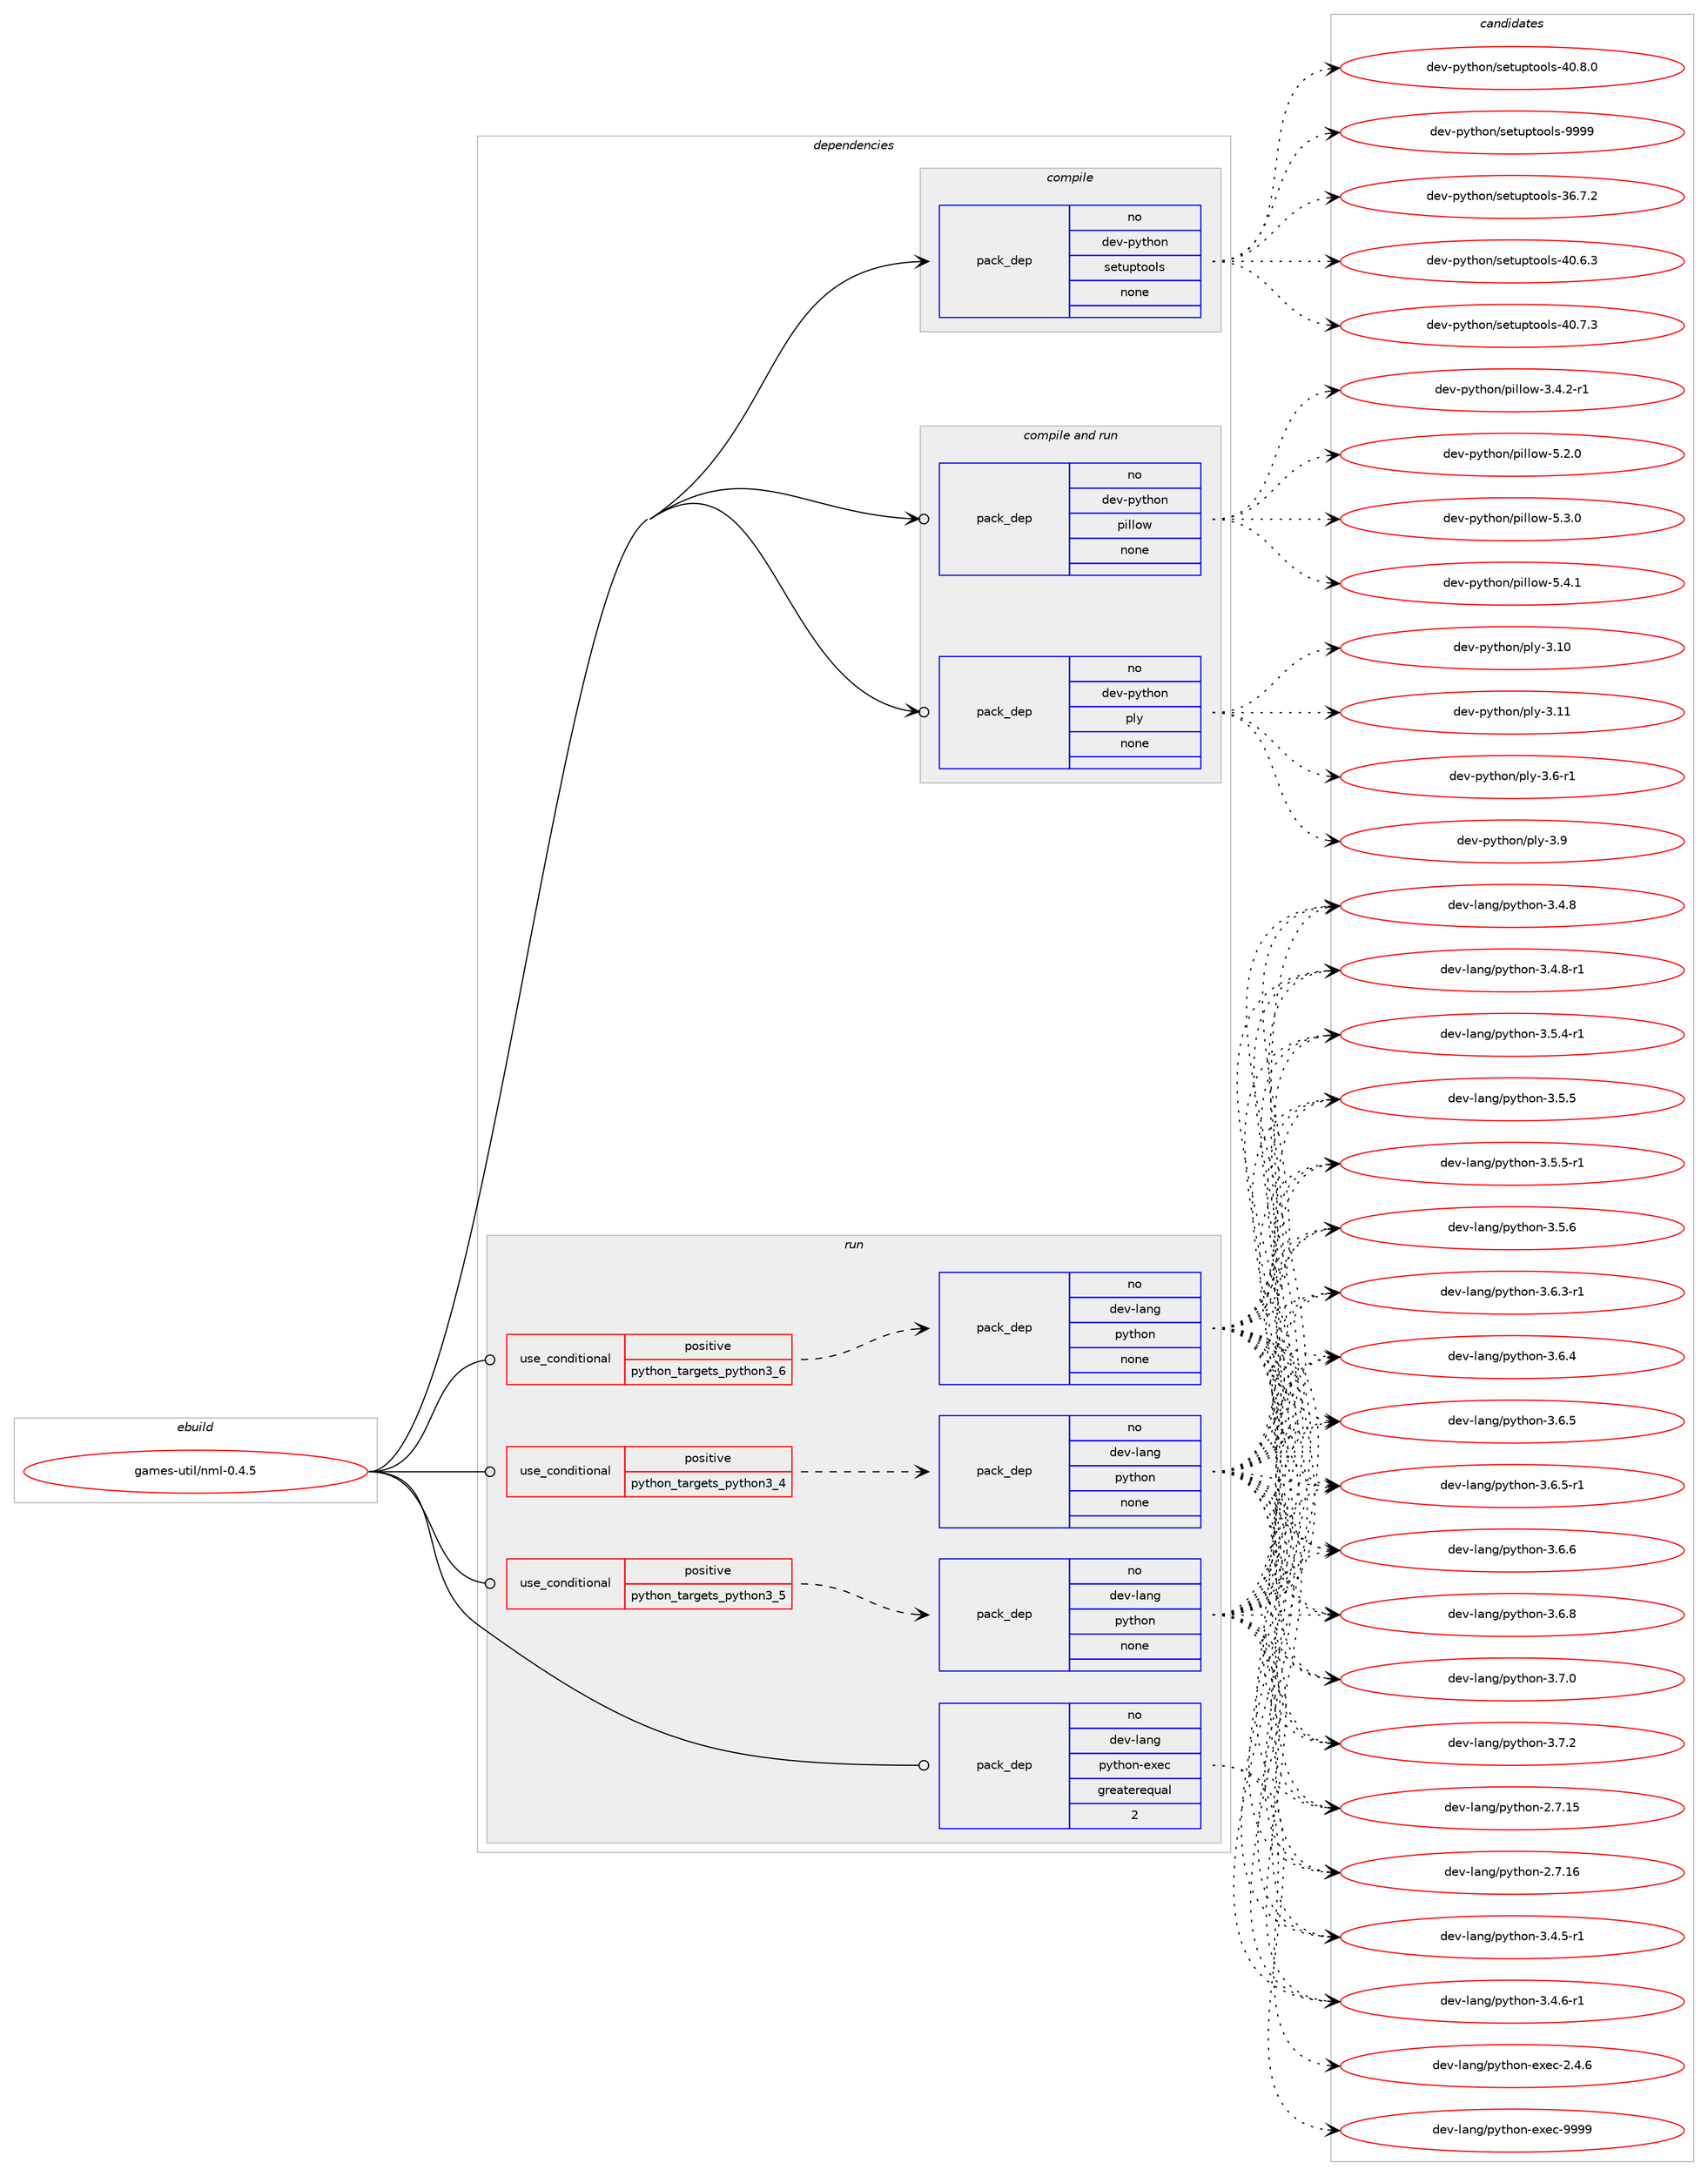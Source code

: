 digraph prolog {

# *************
# Graph options
# *************

newrank=true;
concentrate=true;
compound=true;
graph [rankdir=LR,fontname=Helvetica,fontsize=10,ranksep=1.5];#, ranksep=2.5, nodesep=0.2];
edge  [arrowhead=vee];
node  [fontname=Helvetica,fontsize=10];

# **********
# The ebuild
# **********

subgraph cluster_leftcol {
color=gray;
rank=same;
label=<<i>ebuild</i>>;
id [label="games-util/nml-0.4.5", color=red, width=4, href="../games-util/nml-0.4.5.svg"];
}

# ****************
# The dependencies
# ****************

subgraph cluster_midcol {
color=gray;
label=<<i>dependencies</i>>;
subgraph cluster_compile {
fillcolor="#eeeeee";
style=filled;
label=<<i>compile</i>>;
subgraph pack1110763 {
dependency1562169 [label=<<TABLE BORDER="0" CELLBORDER="1" CELLSPACING="0" CELLPADDING="4" WIDTH="220"><TR><TD ROWSPAN="6" CELLPADDING="30">pack_dep</TD></TR><TR><TD WIDTH="110">no</TD></TR><TR><TD>dev-python</TD></TR><TR><TD>setuptools</TD></TR><TR><TD>none</TD></TR><TR><TD></TD></TR></TABLE>>, shape=none, color=blue];
}
id:e -> dependency1562169:w [weight=20,style="solid",arrowhead="vee"];
}
subgraph cluster_compileandrun {
fillcolor="#eeeeee";
style=filled;
label=<<i>compile and run</i>>;
subgraph pack1110764 {
dependency1562170 [label=<<TABLE BORDER="0" CELLBORDER="1" CELLSPACING="0" CELLPADDING="4" WIDTH="220"><TR><TD ROWSPAN="6" CELLPADDING="30">pack_dep</TD></TR><TR><TD WIDTH="110">no</TD></TR><TR><TD>dev-python</TD></TR><TR><TD>pillow</TD></TR><TR><TD>none</TD></TR><TR><TD></TD></TR></TABLE>>, shape=none, color=blue];
}
id:e -> dependency1562170:w [weight=20,style="solid",arrowhead="odotvee"];
subgraph pack1110765 {
dependency1562171 [label=<<TABLE BORDER="0" CELLBORDER="1" CELLSPACING="0" CELLPADDING="4" WIDTH="220"><TR><TD ROWSPAN="6" CELLPADDING="30">pack_dep</TD></TR><TR><TD WIDTH="110">no</TD></TR><TR><TD>dev-python</TD></TR><TR><TD>ply</TD></TR><TR><TD>none</TD></TR><TR><TD></TD></TR></TABLE>>, shape=none, color=blue];
}
id:e -> dependency1562171:w [weight=20,style="solid",arrowhead="odotvee"];
}
subgraph cluster_run {
fillcolor="#eeeeee";
style=filled;
label=<<i>run</i>>;
subgraph cond427299 {
dependency1562172 [label=<<TABLE BORDER="0" CELLBORDER="1" CELLSPACING="0" CELLPADDING="4"><TR><TD ROWSPAN="3" CELLPADDING="10">use_conditional</TD></TR><TR><TD>positive</TD></TR><TR><TD>python_targets_python3_4</TD></TR></TABLE>>, shape=none, color=red];
subgraph pack1110766 {
dependency1562173 [label=<<TABLE BORDER="0" CELLBORDER="1" CELLSPACING="0" CELLPADDING="4" WIDTH="220"><TR><TD ROWSPAN="6" CELLPADDING="30">pack_dep</TD></TR><TR><TD WIDTH="110">no</TD></TR><TR><TD>dev-lang</TD></TR><TR><TD>python</TD></TR><TR><TD>none</TD></TR><TR><TD></TD></TR></TABLE>>, shape=none, color=blue];
}
dependency1562172:e -> dependency1562173:w [weight=20,style="dashed",arrowhead="vee"];
}
id:e -> dependency1562172:w [weight=20,style="solid",arrowhead="odot"];
subgraph cond427300 {
dependency1562174 [label=<<TABLE BORDER="0" CELLBORDER="1" CELLSPACING="0" CELLPADDING="4"><TR><TD ROWSPAN="3" CELLPADDING="10">use_conditional</TD></TR><TR><TD>positive</TD></TR><TR><TD>python_targets_python3_5</TD></TR></TABLE>>, shape=none, color=red];
subgraph pack1110767 {
dependency1562175 [label=<<TABLE BORDER="0" CELLBORDER="1" CELLSPACING="0" CELLPADDING="4" WIDTH="220"><TR><TD ROWSPAN="6" CELLPADDING="30">pack_dep</TD></TR><TR><TD WIDTH="110">no</TD></TR><TR><TD>dev-lang</TD></TR><TR><TD>python</TD></TR><TR><TD>none</TD></TR><TR><TD></TD></TR></TABLE>>, shape=none, color=blue];
}
dependency1562174:e -> dependency1562175:w [weight=20,style="dashed",arrowhead="vee"];
}
id:e -> dependency1562174:w [weight=20,style="solid",arrowhead="odot"];
subgraph cond427301 {
dependency1562176 [label=<<TABLE BORDER="0" CELLBORDER="1" CELLSPACING="0" CELLPADDING="4"><TR><TD ROWSPAN="3" CELLPADDING="10">use_conditional</TD></TR><TR><TD>positive</TD></TR><TR><TD>python_targets_python3_6</TD></TR></TABLE>>, shape=none, color=red];
subgraph pack1110768 {
dependency1562177 [label=<<TABLE BORDER="0" CELLBORDER="1" CELLSPACING="0" CELLPADDING="4" WIDTH="220"><TR><TD ROWSPAN="6" CELLPADDING="30">pack_dep</TD></TR><TR><TD WIDTH="110">no</TD></TR><TR><TD>dev-lang</TD></TR><TR><TD>python</TD></TR><TR><TD>none</TD></TR><TR><TD></TD></TR></TABLE>>, shape=none, color=blue];
}
dependency1562176:e -> dependency1562177:w [weight=20,style="dashed",arrowhead="vee"];
}
id:e -> dependency1562176:w [weight=20,style="solid",arrowhead="odot"];
subgraph pack1110769 {
dependency1562178 [label=<<TABLE BORDER="0" CELLBORDER="1" CELLSPACING="0" CELLPADDING="4" WIDTH="220"><TR><TD ROWSPAN="6" CELLPADDING="30">pack_dep</TD></TR><TR><TD WIDTH="110">no</TD></TR><TR><TD>dev-lang</TD></TR><TR><TD>python-exec</TD></TR><TR><TD>greaterequal</TD></TR><TR><TD>2</TD></TR></TABLE>>, shape=none, color=blue];
}
id:e -> dependency1562178:w [weight=20,style="solid",arrowhead="odot"];
}
}

# **************
# The candidates
# **************

subgraph cluster_choices {
rank=same;
color=gray;
label=<<i>candidates</i>>;

subgraph choice1110763 {
color=black;
nodesep=1;
choice100101118451121211161041111104711510111611711211611111110811545515446554650 [label="dev-python/setuptools-36.7.2", color=red, width=4,href="../dev-python/setuptools-36.7.2.svg"];
choice100101118451121211161041111104711510111611711211611111110811545524846544651 [label="dev-python/setuptools-40.6.3", color=red, width=4,href="../dev-python/setuptools-40.6.3.svg"];
choice100101118451121211161041111104711510111611711211611111110811545524846554651 [label="dev-python/setuptools-40.7.3", color=red, width=4,href="../dev-python/setuptools-40.7.3.svg"];
choice100101118451121211161041111104711510111611711211611111110811545524846564648 [label="dev-python/setuptools-40.8.0", color=red, width=4,href="../dev-python/setuptools-40.8.0.svg"];
choice10010111845112121116104111110471151011161171121161111111081154557575757 [label="dev-python/setuptools-9999", color=red, width=4,href="../dev-python/setuptools-9999.svg"];
dependency1562169:e -> choice100101118451121211161041111104711510111611711211611111110811545515446554650:w [style=dotted,weight="100"];
dependency1562169:e -> choice100101118451121211161041111104711510111611711211611111110811545524846544651:w [style=dotted,weight="100"];
dependency1562169:e -> choice100101118451121211161041111104711510111611711211611111110811545524846554651:w [style=dotted,weight="100"];
dependency1562169:e -> choice100101118451121211161041111104711510111611711211611111110811545524846564648:w [style=dotted,weight="100"];
dependency1562169:e -> choice10010111845112121116104111110471151011161171121161111111081154557575757:w [style=dotted,weight="100"];
}
subgraph choice1110764 {
color=black;
nodesep=1;
choice10010111845112121116104111110471121051081081111194551465246504511449 [label="dev-python/pillow-3.4.2-r1", color=red, width=4,href="../dev-python/pillow-3.4.2-r1.svg"];
choice1001011184511212111610411111047112105108108111119455346504648 [label="dev-python/pillow-5.2.0", color=red, width=4,href="../dev-python/pillow-5.2.0.svg"];
choice1001011184511212111610411111047112105108108111119455346514648 [label="dev-python/pillow-5.3.0", color=red, width=4,href="../dev-python/pillow-5.3.0.svg"];
choice1001011184511212111610411111047112105108108111119455346524649 [label="dev-python/pillow-5.4.1", color=red, width=4,href="../dev-python/pillow-5.4.1.svg"];
dependency1562170:e -> choice10010111845112121116104111110471121051081081111194551465246504511449:w [style=dotted,weight="100"];
dependency1562170:e -> choice1001011184511212111610411111047112105108108111119455346504648:w [style=dotted,weight="100"];
dependency1562170:e -> choice1001011184511212111610411111047112105108108111119455346514648:w [style=dotted,weight="100"];
dependency1562170:e -> choice1001011184511212111610411111047112105108108111119455346524649:w [style=dotted,weight="100"];
}
subgraph choice1110765 {
color=black;
nodesep=1;
choice10010111845112121116104111110471121081214551464948 [label="dev-python/ply-3.10", color=red, width=4,href="../dev-python/ply-3.10.svg"];
choice10010111845112121116104111110471121081214551464949 [label="dev-python/ply-3.11", color=red, width=4,href="../dev-python/ply-3.11.svg"];
choice1001011184511212111610411111047112108121455146544511449 [label="dev-python/ply-3.6-r1", color=red, width=4,href="../dev-python/ply-3.6-r1.svg"];
choice100101118451121211161041111104711210812145514657 [label="dev-python/ply-3.9", color=red, width=4,href="../dev-python/ply-3.9.svg"];
dependency1562171:e -> choice10010111845112121116104111110471121081214551464948:w [style=dotted,weight="100"];
dependency1562171:e -> choice10010111845112121116104111110471121081214551464949:w [style=dotted,weight="100"];
dependency1562171:e -> choice1001011184511212111610411111047112108121455146544511449:w [style=dotted,weight="100"];
dependency1562171:e -> choice100101118451121211161041111104711210812145514657:w [style=dotted,weight="100"];
}
subgraph choice1110766 {
color=black;
nodesep=1;
choice10010111845108971101034711212111610411111045504655464953 [label="dev-lang/python-2.7.15", color=red, width=4,href="../dev-lang/python-2.7.15.svg"];
choice10010111845108971101034711212111610411111045504655464954 [label="dev-lang/python-2.7.16", color=red, width=4,href="../dev-lang/python-2.7.16.svg"];
choice1001011184510897110103471121211161041111104551465246534511449 [label="dev-lang/python-3.4.5-r1", color=red, width=4,href="../dev-lang/python-3.4.5-r1.svg"];
choice1001011184510897110103471121211161041111104551465246544511449 [label="dev-lang/python-3.4.6-r1", color=red, width=4,href="../dev-lang/python-3.4.6-r1.svg"];
choice100101118451089711010347112121116104111110455146524656 [label="dev-lang/python-3.4.8", color=red, width=4,href="../dev-lang/python-3.4.8.svg"];
choice1001011184510897110103471121211161041111104551465246564511449 [label="dev-lang/python-3.4.8-r1", color=red, width=4,href="../dev-lang/python-3.4.8-r1.svg"];
choice1001011184510897110103471121211161041111104551465346524511449 [label="dev-lang/python-3.5.4-r1", color=red, width=4,href="../dev-lang/python-3.5.4-r1.svg"];
choice100101118451089711010347112121116104111110455146534653 [label="dev-lang/python-3.5.5", color=red, width=4,href="../dev-lang/python-3.5.5.svg"];
choice1001011184510897110103471121211161041111104551465346534511449 [label="dev-lang/python-3.5.5-r1", color=red, width=4,href="../dev-lang/python-3.5.5-r1.svg"];
choice100101118451089711010347112121116104111110455146534654 [label="dev-lang/python-3.5.6", color=red, width=4,href="../dev-lang/python-3.5.6.svg"];
choice1001011184510897110103471121211161041111104551465446514511449 [label="dev-lang/python-3.6.3-r1", color=red, width=4,href="../dev-lang/python-3.6.3-r1.svg"];
choice100101118451089711010347112121116104111110455146544652 [label="dev-lang/python-3.6.4", color=red, width=4,href="../dev-lang/python-3.6.4.svg"];
choice100101118451089711010347112121116104111110455146544653 [label="dev-lang/python-3.6.5", color=red, width=4,href="../dev-lang/python-3.6.5.svg"];
choice1001011184510897110103471121211161041111104551465446534511449 [label="dev-lang/python-3.6.5-r1", color=red, width=4,href="../dev-lang/python-3.6.5-r1.svg"];
choice100101118451089711010347112121116104111110455146544654 [label="dev-lang/python-3.6.6", color=red, width=4,href="../dev-lang/python-3.6.6.svg"];
choice100101118451089711010347112121116104111110455146544656 [label="dev-lang/python-3.6.8", color=red, width=4,href="../dev-lang/python-3.6.8.svg"];
choice100101118451089711010347112121116104111110455146554648 [label="dev-lang/python-3.7.0", color=red, width=4,href="../dev-lang/python-3.7.0.svg"];
choice100101118451089711010347112121116104111110455146554650 [label="dev-lang/python-3.7.2", color=red, width=4,href="../dev-lang/python-3.7.2.svg"];
dependency1562173:e -> choice10010111845108971101034711212111610411111045504655464953:w [style=dotted,weight="100"];
dependency1562173:e -> choice10010111845108971101034711212111610411111045504655464954:w [style=dotted,weight="100"];
dependency1562173:e -> choice1001011184510897110103471121211161041111104551465246534511449:w [style=dotted,weight="100"];
dependency1562173:e -> choice1001011184510897110103471121211161041111104551465246544511449:w [style=dotted,weight="100"];
dependency1562173:e -> choice100101118451089711010347112121116104111110455146524656:w [style=dotted,weight="100"];
dependency1562173:e -> choice1001011184510897110103471121211161041111104551465246564511449:w [style=dotted,weight="100"];
dependency1562173:e -> choice1001011184510897110103471121211161041111104551465346524511449:w [style=dotted,weight="100"];
dependency1562173:e -> choice100101118451089711010347112121116104111110455146534653:w [style=dotted,weight="100"];
dependency1562173:e -> choice1001011184510897110103471121211161041111104551465346534511449:w [style=dotted,weight="100"];
dependency1562173:e -> choice100101118451089711010347112121116104111110455146534654:w [style=dotted,weight="100"];
dependency1562173:e -> choice1001011184510897110103471121211161041111104551465446514511449:w [style=dotted,weight="100"];
dependency1562173:e -> choice100101118451089711010347112121116104111110455146544652:w [style=dotted,weight="100"];
dependency1562173:e -> choice100101118451089711010347112121116104111110455146544653:w [style=dotted,weight="100"];
dependency1562173:e -> choice1001011184510897110103471121211161041111104551465446534511449:w [style=dotted,weight="100"];
dependency1562173:e -> choice100101118451089711010347112121116104111110455146544654:w [style=dotted,weight="100"];
dependency1562173:e -> choice100101118451089711010347112121116104111110455146544656:w [style=dotted,weight="100"];
dependency1562173:e -> choice100101118451089711010347112121116104111110455146554648:w [style=dotted,weight="100"];
dependency1562173:e -> choice100101118451089711010347112121116104111110455146554650:w [style=dotted,weight="100"];
}
subgraph choice1110767 {
color=black;
nodesep=1;
choice10010111845108971101034711212111610411111045504655464953 [label="dev-lang/python-2.7.15", color=red, width=4,href="../dev-lang/python-2.7.15.svg"];
choice10010111845108971101034711212111610411111045504655464954 [label="dev-lang/python-2.7.16", color=red, width=4,href="../dev-lang/python-2.7.16.svg"];
choice1001011184510897110103471121211161041111104551465246534511449 [label="dev-lang/python-3.4.5-r1", color=red, width=4,href="../dev-lang/python-3.4.5-r1.svg"];
choice1001011184510897110103471121211161041111104551465246544511449 [label="dev-lang/python-3.4.6-r1", color=red, width=4,href="../dev-lang/python-3.4.6-r1.svg"];
choice100101118451089711010347112121116104111110455146524656 [label="dev-lang/python-3.4.8", color=red, width=4,href="../dev-lang/python-3.4.8.svg"];
choice1001011184510897110103471121211161041111104551465246564511449 [label="dev-lang/python-3.4.8-r1", color=red, width=4,href="../dev-lang/python-3.4.8-r1.svg"];
choice1001011184510897110103471121211161041111104551465346524511449 [label="dev-lang/python-3.5.4-r1", color=red, width=4,href="../dev-lang/python-3.5.4-r1.svg"];
choice100101118451089711010347112121116104111110455146534653 [label="dev-lang/python-3.5.5", color=red, width=4,href="../dev-lang/python-3.5.5.svg"];
choice1001011184510897110103471121211161041111104551465346534511449 [label="dev-lang/python-3.5.5-r1", color=red, width=4,href="../dev-lang/python-3.5.5-r1.svg"];
choice100101118451089711010347112121116104111110455146534654 [label="dev-lang/python-3.5.6", color=red, width=4,href="../dev-lang/python-3.5.6.svg"];
choice1001011184510897110103471121211161041111104551465446514511449 [label="dev-lang/python-3.6.3-r1", color=red, width=4,href="../dev-lang/python-3.6.3-r1.svg"];
choice100101118451089711010347112121116104111110455146544652 [label="dev-lang/python-3.6.4", color=red, width=4,href="../dev-lang/python-3.6.4.svg"];
choice100101118451089711010347112121116104111110455146544653 [label="dev-lang/python-3.6.5", color=red, width=4,href="../dev-lang/python-3.6.5.svg"];
choice1001011184510897110103471121211161041111104551465446534511449 [label="dev-lang/python-3.6.5-r1", color=red, width=4,href="../dev-lang/python-3.6.5-r1.svg"];
choice100101118451089711010347112121116104111110455146544654 [label="dev-lang/python-3.6.6", color=red, width=4,href="../dev-lang/python-3.6.6.svg"];
choice100101118451089711010347112121116104111110455146544656 [label="dev-lang/python-3.6.8", color=red, width=4,href="../dev-lang/python-3.6.8.svg"];
choice100101118451089711010347112121116104111110455146554648 [label="dev-lang/python-3.7.0", color=red, width=4,href="../dev-lang/python-3.7.0.svg"];
choice100101118451089711010347112121116104111110455146554650 [label="dev-lang/python-3.7.2", color=red, width=4,href="../dev-lang/python-3.7.2.svg"];
dependency1562175:e -> choice10010111845108971101034711212111610411111045504655464953:w [style=dotted,weight="100"];
dependency1562175:e -> choice10010111845108971101034711212111610411111045504655464954:w [style=dotted,weight="100"];
dependency1562175:e -> choice1001011184510897110103471121211161041111104551465246534511449:w [style=dotted,weight="100"];
dependency1562175:e -> choice1001011184510897110103471121211161041111104551465246544511449:w [style=dotted,weight="100"];
dependency1562175:e -> choice100101118451089711010347112121116104111110455146524656:w [style=dotted,weight="100"];
dependency1562175:e -> choice1001011184510897110103471121211161041111104551465246564511449:w [style=dotted,weight="100"];
dependency1562175:e -> choice1001011184510897110103471121211161041111104551465346524511449:w [style=dotted,weight="100"];
dependency1562175:e -> choice100101118451089711010347112121116104111110455146534653:w [style=dotted,weight="100"];
dependency1562175:e -> choice1001011184510897110103471121211161041111104551465346534511449:w [style=dotted,weight="100"];
dependency1562175:e -> choice100101118451089711010347112121116104111110455146534654:w [style=dotted,weight="100"];
dependency1562175:e -> choice1001011184510897110103471121211161041111104551465446514511449:w [style=dotted,weight="100"];
dependency1562175:e -> choice100101118451089711010347112121116104111110455146544652:w [style=dotted,weight="100"];
dependency1562175:e -> choice100101118451089711010347112121116104111110455146544653:w [style=dotted,weight="100"];
dependency1562175:e -> choice1001011184510897110103471121211161041111104551465446534511449:w [style=dotted,weight="100"];
dependency1562175:e -> choice100101118451089711010347112121116104111110455146544654:w [style=dotted,weight="100"];
dependency1562175:e -> choice100101118451089711010347112121116104111110455146544656:w [style=dotted,weight="100"];
dependency1562175:e -> choice100101118451089711010347112121116104111110455146554648:w [style=dotted,weight="100"];
dependency1562175:e -> choice100101118451089711010347112121116104111110455146554650:w [style=dotted,weight="100"];
}
subgraph choice1110768 {
color=black;
nodesep=1;
choice10010111845108971101034711212111610411111045504655464953 [label="dev-lang/python-2.7.15", color=red, width=4,href="../dev-lang/python-2.7.15.svg"];
choice10010111845108971101034711212111610411111045504655464954 [label="dev-lang/python-2.7.16", color=red, width=4,href="../dev-lang/python-2.7.16.svg"];
choice1001011184510897110103471121211161041111104551465246534511449 [label="dev-lang/python-3.4.5-r1", color=red, width=4,href="../dev-lang/python-3.4.5-r1.svg"];
choice1001011184510897110103471121211161041111104551465246544511449 [label="dev-lang/python-3.4.6-r1", color=red, width=4,href="../dev-lang/python-3.4.6-r1.svg"];
choice100101118451089711010347112121116104111110455146524656 [label="dev-lang/python-3.4.8", color=red, width=4,href="../dev-lang/python-3.4.8.svg"];
choice1001011184510897110103471121211161041111104551465246564511449 [label="dev-lang/python-3.4.8-r1", color=red, width=4,href="../dev-lang/python-3.4.8-r1.svg"];
choice1001011184510897110103471121211161041111104551465346524511449 [label="dev-lang/python-3.5.4-r1", color=red, width=4,href="../dev-lang/python-3.5.4-r1.svg"];
choice100101118451089711010347112121116104111110455146534653 [label="dev-lang/python-3.5.5", color=red, width=4,href="../dev-lang/python-3.5.5.svg"];
choice1001011184510897110103471121211161041111104551465346534511449 [label="dev-lang/python-3.5.5-r1", color=red, width=4,href="../dev-lang/python-3.5.5-r1.svg"];
choice100101118451089711010347112121116104111110455146534654 [label="dev-lang/python-3.5.6", color=red, width=4,href="../dev-lang/python-3.5.6.svg"];
choice1001011184510897110103471121211161041111104551465446514511449 [label="dev-lang/python-3.6.3-r1", color=red, width=4,href="../dev-lang/python-3.6.3-r1.svg"];
choice100101118451089711010347112121116104111110455146544652 [label="dev-lang/python-3.6.4", color=red, width=4,href="../dev-lang/python-3.6.4.svg"];
choice100101118451089711010347112121116104111110455146544653 [label="dev-lang/python-3.6.5", color=red, width=4,href="../dev-lang/python-3.6.5.svg"];
choice1001011184510897110103471121211161041111104551465446534511449 [label="dev-lang/python-3.6.5-r1", color=red, width=4,href="../dev-lang/python-3.6.5-r1.svg"];
choice100101118451089711010347112121116104111110455146544654 [label="dev-lang/python-3.6.6", color=red, width=4,href="../dev-lang/python-3.6.6.svg"];
choice100101118451089711010347112121116104111110455146544656 [label="dev-lang/python-3.6.8", color=red, width=4,href="../dev-lang/python-3.6.8.svg"];
choice100101118451089711010347112121116104111110455146554648 [label="dev-lang/python-3.7.0", color=red, width=4,href="../dev-lang/python-3.7.0.svg"];
choice100101118451089711010347112121116104111110455146554650 [label="dev-lang/python-3.7.2", color=red, width=4,href="../dev-lang/python-3.7.2.svg"];
dependency1562177:e -> choice10010111845108971101034711212111610411111045504655464953:w [style=dotted,weight="100"];
dependency1562177:e -> choice10010111845108971101034711212111610411111045504655464954:w [style=dotted,weight="100"];
dependency1562177:e -> choice1001011184510897110103471121211161041111104551465246534511449:w [style=dotted,weight="100"];
dependency1562177:e -> choice1001011184510897110103471121211161041111104551465246544511449:w [style=dotted,weight="100"];
dependency1562177:e -> choice100101118451089711010347112121116104111110455146524656:w [style=dotted,weight="100"];
dependency1562177:e -> choice1001011184510897110103471121211161041111104551465246564511449:w [style=dotted,weight="100"];
dependency1562177:e -> choice1001011184510897110103471121211161041111104551465346524511449:w [style=dotted,weight="100"];
dependency1562177:e -> choice100101118451089711010347112121116104111110455146534653:w [style=dotted,weight="100"];
dependency1562177:e -> choice1001011184510897110103471121211161041111104551465346534511449:w [style=dotted,weight="100"];
dependency1562177:e -> choice100101118451089711010347112121116104111110455146534654:w [style=dotted,weight="100"];
dependency1562177:e -> choice1001011184510897110103471121211161041111104551465446514511449:w [style=dotted,weight="100"];
dependency1562177:e -> choice100101118451089711010347112121116104111110455146544652:w [style=dotted,weight="100"];
dependency1562177:e -> choice100101118451089711010347112121116104111110455146544653:w [style=dotted,weight="100"];
dependency1562177:e -> choice1001011184510897110103471121211161041111104551465446534511449:w [style=dotted,weight="100"];
dependency1562177:e -> choice100101118451089711010347112121116104111110455146544654:w [style=dotted,weight="100"];
dependency1562177:e -> choice100101118451089711010347112121116104111110455146544656:w [style=dotted,weight="100"];
dependency1562177:e -> choice100101118451089711010347112121116104111110455146554648:w [style=dotted,weight="100"];
dependency1562177:e -> choice100101118451089711010347112121116104111110455146554650:w [style=dotted,weight="100"];
}
subgraph choice1110769 {
color=black;
nodesep=1;
choice1001011184510897110103471121211161041111104510112010199455046524654 [label="dev-lang/python-exec-2.4.6", color=red, width=4,href="../dev-lang/python-exec-2.4.6.svg"];
choice10010111845108971101034711212111610411111045101120101994557575757 [label="dev-lang/python-exec-9999", color=red, width=4,href="../dev-lang/python-exec-9999.svg"];
dependency1562178:e -> choice1001011184510897110103471121211161041111104510112010199455046524654:w [style=dotted,weight="100"];
dependency1562178:e -> choice10010111845108971101034711212111610411111045101120101994557575757:w [style=dotted,weight="100"];
}
}

}
